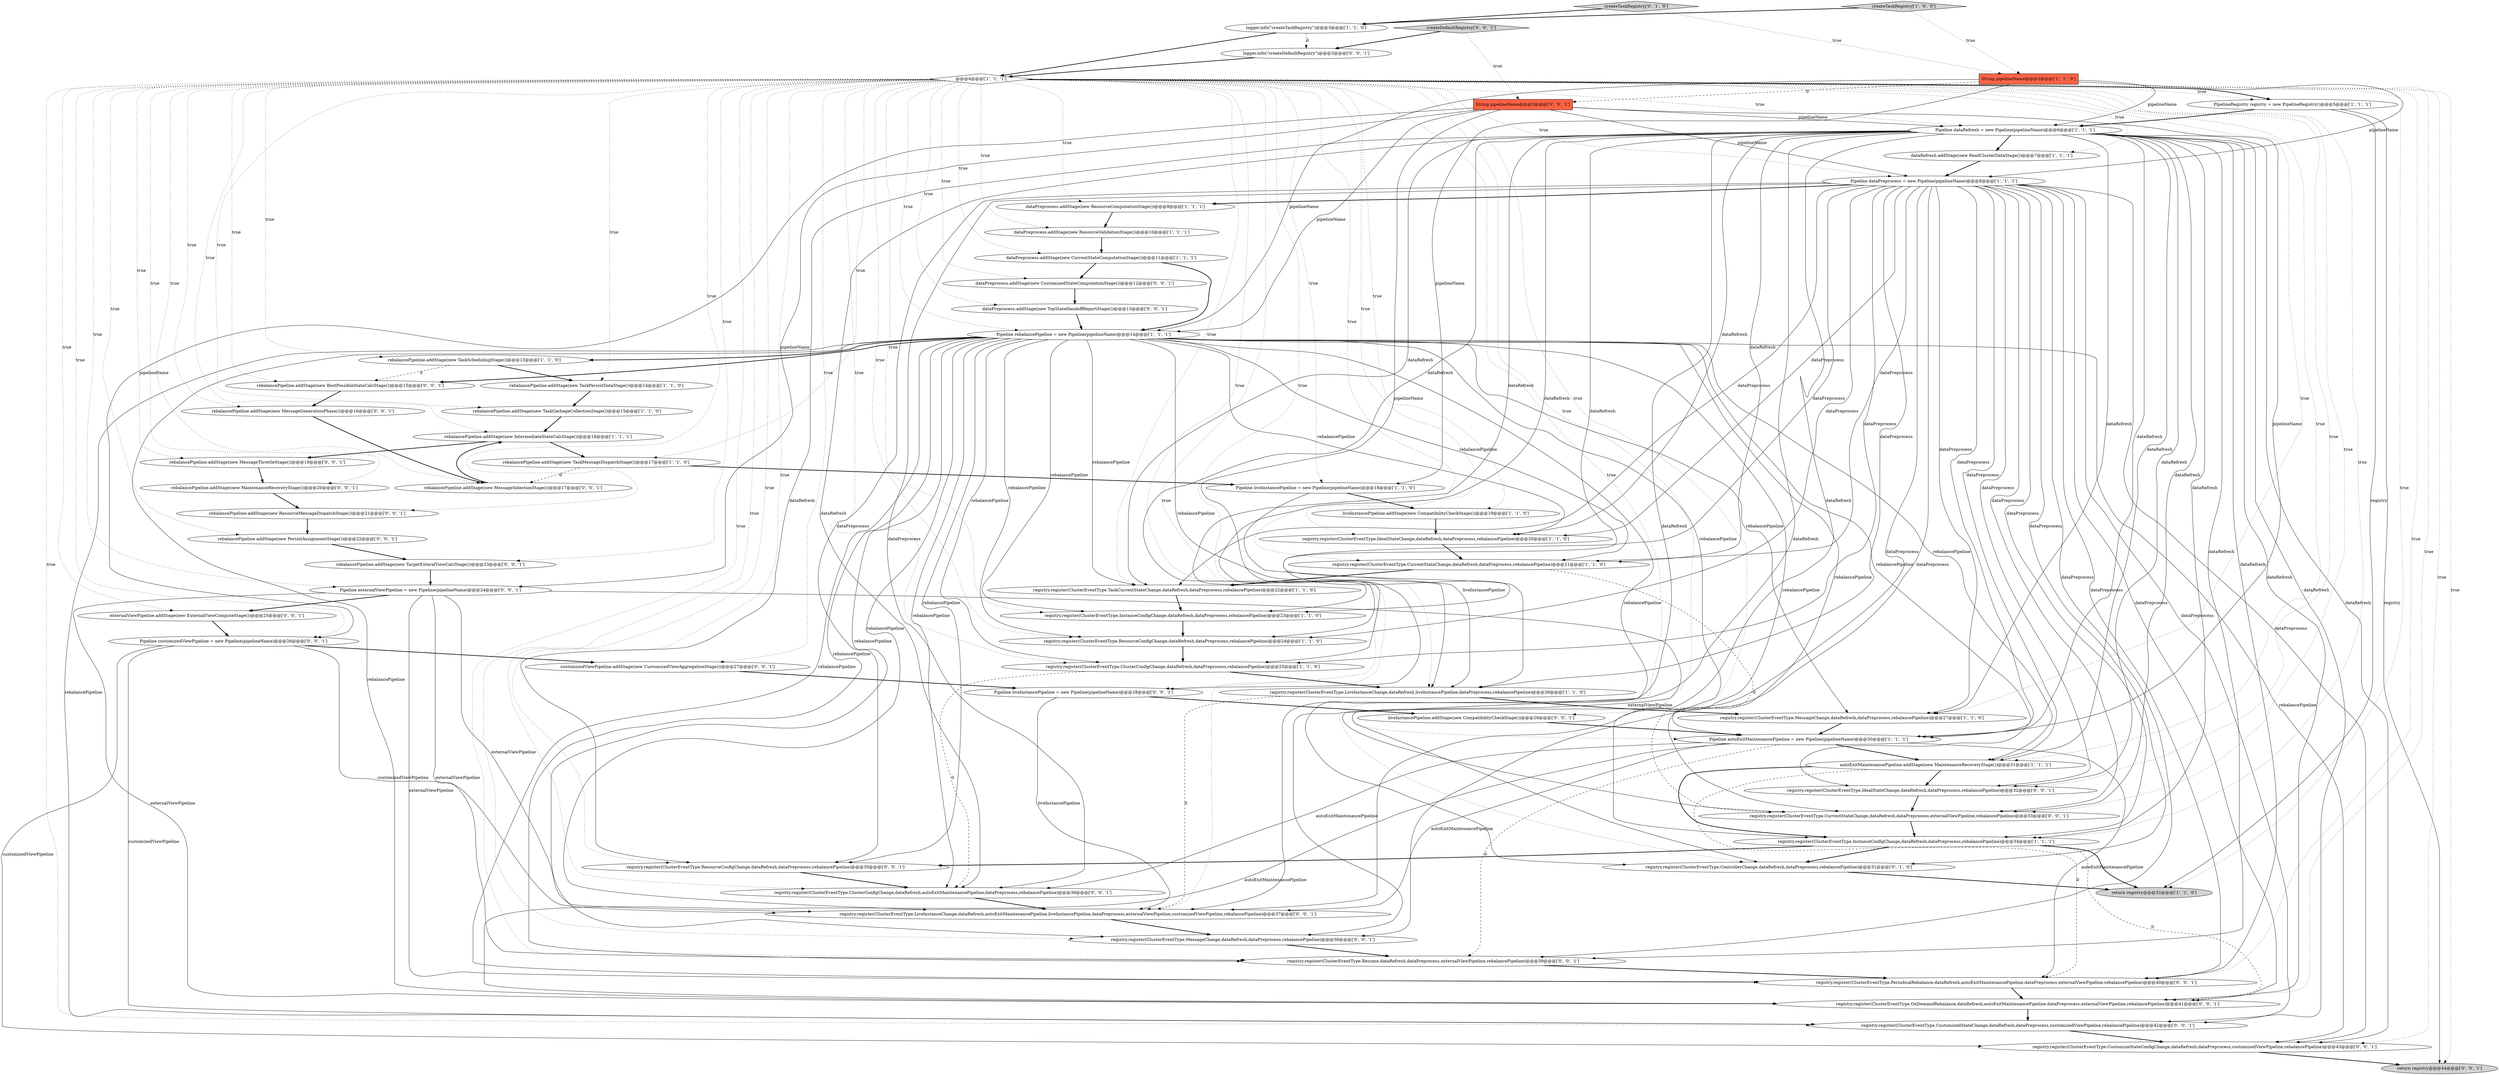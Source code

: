 digraph {
19 [style = filled, label = "registry.register(ClusterEventType.LiveInstanceChange,dataRefresh,liveInstancePipeline,dataPreprocess,rebalancePipeline)@@@26@@@['1', '1', '0']", fillcolor = white, shape = ellipse image = "AAA0AAABBB1BBB"];
13 [style = filled, label = "createTaskRegistry['1', '0', '0']", fillcolor = lightgray, shape = diamond image = "AAA0AAABBB1BBB"];
33 [style = filled, label = "rebalancePipeline.addStage(new PersistAssignmentStage())@@@22@@@['0', '0', '1']", fillcolor = white, shape = ellipse image = "AAA0AAABBB3BBB"];
61 [style = filled, label = "Pipeline customizedViewPipeline = new Pipeline(pipelineName)@@@26@@@['0', '0', '1']", fillcolor = white, shape = ellipse image = "AAA0AAABBB3BBB"];
62 [style = filled, label = "registry.register(ClusterEventType.PeriodicalRebalance,dataRefresh,autoExitMaintenancePipeline,dataPreprocess,externalViewPipeline,rebalancePipeline)@@@40@@@['0', '0', '1']", fillcolor = white, shape = ellipse image = "AAA0AAABBB3BBB"];
59 [style = filled, label = "registry.register(ClusterEventType.CustomizeStateConfigChange,dataRefresh,dataPreprocess,customizedViewPipeline,rebalancePipeline)@@@43@@@['0', '0', '1']", fillcolor = white, shape = ellipse image = "AAA0AAABBB3BBB"];
42 [style = filled, label = "rebalancePipeline.addStage(new TargetExteralViewCalcStage())@@@23@@@['0', '0', '1']", fillcolor = white, shape = ellipse image = "AAA0AAABBB3BBB"];
14 [style = filled, label = "liveInstancePipeline.addStage(new CompatibilityCheckStage())@@@19@@@['1', '1', '0']", fillcolor = white, shape = ellipse image = "AAA0AAABBB1BBB"];
15 [style = filled, label = "Pipeline liveInstancePipeline = new Pipeline(pipelineName)@@@18@@@['1', '1', '0']", fillcolor = white, shape = ellipse image = "AAA0AAABBB1BBB"];
51 [style = filled, label = "logger.info(\"createDefaultRegistry\")@@@3@@@['0', '0', '1']", fillcolor = white, shape = ellipse image = "AAA0AAABBB3BBB"];
54 [style = filled, label = "liveInstancePipeline.addStage(new CompatibilityCheckStage())@@@29@@@['0', '0', '1']", fillcolor = white, shape = ellipse image = "AAA0AAABBB3BBB"];
41 [style = filled, label = "dataPreprocess.addStage(new TopStateHandoffReportStage())@@@13@@@['0', '0', '1']", fillcolor = white, shape = ellipse image = "AAA0AAABBB3BBB"];
25 [style = filled, label = "PipelineRegistry registry = new PipelineRegistry()@@@5@@@['1', '1', '1']", fillcolor = white, shape = ellipse image = "AAA0AAABBB1BBB"];
18 [style = filled, label = "@@@4@@@['1', '1', '1']", fillcolor = white, shape = diamond image = "AAA0AAABBB1BBB"];
2 [style = filled, label = "Pipeline dataPreprocess = new Pipeline(pipelineName)@@@8@@@['1', '1', '1']", fillcolor = white, shape = ellipse image = "AAA0AAABBB1BBB"];
32 [style = filled, label = "createTaskRegistry['0', '1', '0']", fillcolor = lightgray, shape = diamond image = "AAA0AAABBB2BBB"];
22 [style = filled, label = "Pipeline autoExitMaintenancePipeline = new Pipeline(pipelineName)@@@30@@@['1', '1', '1']", fillcolor = white, shape = ellipse image = "AAA0AAABBB1BBB"];
35 [style = filled, label = "externalViewPipeline.addStage(new ExternalViewComputeStage())@@@25@@@['0', '0', '1']", fillcolor = white, shape = ellipse image = "AAA0AAABBB3BBB"];
55 [style = filled, label = "registry.register(ClusterEventType.ResourceConfigChange,dataRefresh,dataPreprocess,rebalancePipeline)@@@35@@@['0', '0', '1']", fillcolor = white, shape = ellipse image = "AAA0AAABBB3BBB"];
58 [style = filled, label = "registry.register(ClusterEventType.OnDemandRebalance,dataRefresh,autoExitMaintenancePipeline,dataPreprocess,externalViewPipeline,rebalancePipeline)@@@41@@@['0', '0', '1']", fillcolor = white, shape = ellipse image = "AAA0AAABBB3BBB"];
17 [style = filled, label = "autoExitMaintenancePipeline.addStage(new MaintenanceRecoveryStage())@@@31@@@['1', '1', '1']", fillcolor = white, shape = ellipse image = "AAA0AAABBB1BBB"];
38 [style = filled, label = "rebalancePipeline.addStage(new MessageThrottleStage())@@@19@@@['0', '0', '1']", fillcolor = white, shape = ellipse image = "AAA0AAABBB3BBB"];
52 [style = filled, label = "Pipeline liveInstancePipeline = new Pipeline(pipelineName)@@@28@@@['0', '0', '1']", fillcolor = white, shape = ellipse image = "AAA0AAABBB3BBB"];
43 [style = filled, label = "createDefaultRegistry['0', '0', '1']", fillcolor = lightgray, shape = diamond image = "AAA0AAABBB3BBB"];
45 [style = filled, label = "rebalancePipeline.addStage(new MessageGenerationPhase())@@@16@@@['0', '0', '1']", fillcolor = white, shape = ellipse image = "AAA0AAABBB3BBB"];
12 [style = filled, label = "rebalancePipeline.addStage(new TaskSchedulingStage())@@@13@@@['1', '1', '0']", fillcolor = white, shape = ellipse image = "AAA0AAABBB1BBB"];
11 [style = filled, label = "registry.register(ClusterEventType.InstanceConfigChange,dataRefresh,dataPreprocess,rebalancePipeline)@@@34@@@['1', '1', '1']", fillcolor = white, shape = ellipse image = "AAA0AAABBB1BBB"];
30 [style = filled, label = "rebalancePipeline.addStage(new IntermediateStateCalcStage())@@@18@@@['1', '1', '1']", fillcolor = white, shape = ellipse image = "AAA0AAABBB1BBB"];
44 [style = filled, label = "customizedViewPipeline.addStage(new CustomizedViewAggregationStage())@@@27@@@['0', '0', '1']", fillcolor = white, shape = ellipse image = "AAA0AAABBB3BBB"];
26 [style = filled, label = "registry.register(ClusterEventType.InstanceConfigChange,dataRefresh,dataPreprocess,rebalancePipeline)@@@23@@@['1', '1', '0']", fillcolor = white, shape = ellipse image = "AAA0AAABBB1BBB"];
21 [style = filled, label = "rebalancePipeline.addStage(new TaskGarbageCollectionStage())@@@15@@@['1', '1', '0']", fillcolor = white, shape = ellipse image = "AAA0AAABBB1BBB"];
7 [style = filled, label = "return registry@@@32@@@['1', '1', '0']", fillcolor = lightgray, shape = ellipse image = "AAA0AAABBB1BBB"];
5 [style = filled, label = "dataPreprocess.addStage(new ResourceValidationStage())@@@10@@@['1', '1', '1']", fillcolor = white, shape = ellipse image = "AAA0AAABBB1BBB"];
28 [style = filled, label = "dataPreprocess.addStage(new CurrentStateComputationStage())@@@11@@@['1', '1', '1']", fillcolor = white, shape = ellipse image = "AAA0AAABBB1BBB"];
3 [style = filled, label = "String pipelineName@@@2@@@['1', '1', '0']", fillcolor = tomato, shape = box image = "AAA0AAABBB1BBB"];
20 [style = filled, label = "rebalancePipeline.addStage(new TaskPersistDataStage())@@@14@@@['1', '1', '0']", fillcolor = white, shape = ellipse image = "AAA0AAABBB1BBB"];
31 [style = filled, label = "registry.register(ClusterEventType.ControllerChange,dataRefresh,dataPreprocess,rebalancePipeline)@@@31@@@['0', '1', '0']", fillcolor = white, shape = ellipse image = "AAA1AAABBB2BBB"];
56 [style = filled, label = "registry.register(ClusterEventType.CustomizedStateChange,dataRefresh,dataPreprocess,customizedViewPipeline,rebalancePipeline)@@@42@@@['0', '0', '1']", fillcolor = white, shape = ellipse image = "AAA0AAABBB3BBB"];
50 [style = filled, label = "registry.register(ClusterEventType.Resume,dataRefresh,dataPreprocess,externalViewPipeline,rebalancePipeline)@@@39@@@['0', '0', '1']", fillcolor = white, shape = ellipse image = "AAA0AAABBB3BBB"];
63 [style = filled, label = "String pipelineName@@@2@@@['0', '0', '1']", fillcolor = tomato, shape = box image = "AAA0AAABBB3BBB"];
34 [style = filled, label = "registry.register(ClusterEventType.LiveInstanceChange,dataRefresh,autoExitMaintenancePipeline,liveInstancePipeline,dataPreprocess,externalViewPipeline,customizedViewPipeline,rebalancePipeline)@@@37@@@['0', '0', '1']", fillcolor = white, shape = ellipse image = "AAA0AAABBB3BBB"];
29 [style = filled, label = "Pipeline rebalancePipeline = new Pipeline(pipelineName)@@@14@@@['1', '1', '1']", fillcolor = white, shape = ellipse image = "AAA0AAABBB1BBB"];
48 [style = filled, label = "registry.register(ClusterEventType.IdealStateChange,dataRefresh,dataPreprocess,rebalancePipeline)@@@32@@@['0', '0', '1']", fillcolor = white, shape = ellipse image = "AAA0AAABBB3BBB"];
37 [style = filled, label = "rebalancePipeline.addStage(new MessageSelectionStage())@@@17@@@['0', '0', '1']", fillcolor = white, shape = ellipse image = "AAA0AAABBB3BBB"];
47 [style = filled, label = "rebalancePipeline.addStage(new BestPossibleStateCalcStage())@@@15@@@['0', '0', '1']", fillcolor = white, shape = ellipse image = "AAA0AAABBB3BBB"];
8 [style = filled, label = "Pipeline dataRefresh = new Pipeline(pipelineName)@@@6@@@['1', '1', '1']", fillcolor = white, shape = ellipse image = "AAA0AAABBB1BBB"];
16 [style = filled, label = "registry.register(ClusterEventType.IdealStateChange,dataRefresh,dataPreprocess,rebalancePipeline)@@@20@@@['1', '1', '0']", fillcolor = white, shape = ellipse image = "AAA0AAABBB1BBB"];
60 [style = filled, label = "rebalancePipeline.addStage(new MaintenanceRecoveryStage())@@@20@@@['0', '0', '1']", fillcolor = white, shape = ellipse image = "AAA0AAABBB3BBB"];
36 [style = filled, label = "rebalancePipeline.addStage(new ResourceMessageDispatchStage())@@@21@@@['0', '0', '1']", fillcolor = white, shape = ellipse image = "AAA0AAABBB3BBB"];
9 [style = filled, label = "registry.register(ClusterEventType.CurrentStateChange,dataRefresh,dataPreprocess,rebalancePipeline)@@@21@@@['1', '1', '0']", fillcolor = white, shape = ellipse image = "AAA0AAABBB1BBB"];
46 [style = filled, label = "registry.register(ClusterEventType.CurrentStateChange,dataRefresh,dataPreprocess,externalViewPipeline,rebalancePipeline)@@@33@@@['0', '0', '1']", fillcolor = white, shape = ellipse image = "AAA0AAABBB3BBB"];
4 [style = filled, label = "registry.register(ClusterEventType.MessageChange,dataRefresh,dataPreprocess,rebalancePipeline)@@@27@@@['1', '1', '0']", fillcolor = white, shape = ellipse image = "AAA0AAABBB1BBB"];
6 [style = filled, label = "registry.register(ClusterEventType.ResourceConfigChange,dataRefresh,dataPreprocess,rebalancePipeline)@@@24@@@['1', '1', '0']", fillcolor = white, shape = ellipse image = "AAA0AAABBB1BBB"];
0 [style = filled, label = "registry.register(ClusterEventType.ClusterConfigChange,dataRefresh,dataPreprocess,rebalancePipeline)@@@25@@@['1', '1', '0']", fillcolor = white, shape = ellipse image = "AAA0AAABBB1BBB"];
24 [style = filled, label = "rebalancePipeline.addStage(new TaskMessageDispatchStage())@@@17@@@['1', '1', '0']", fillcolor = white, shape = ellipse image = "AAA0AAABBB1BBB"];
49 [style = filled, label = "return registry@@@44@@@['0', '0', '1']", fillcolor = lightgray, shape = ellipse image = "AAA0AAABBB3BBB"];
1 [style = filled, label = "dataRefresh.addStage(new ReadClusterDataStage())@@@7@@@['1', '1', '1']", fillcolor = white, shape = ellipse image = "AAA0AAABBB1BBB"];
23 [style = filled, label = "logger.info(\"createTaskRegistry\")@@@3@@@['1', '1', '0']", fillcolor = white, shape = ellipse image = "AAA0AAABBB1BBB"];
53 [style = filled, label = "dataPreprocess.addStage(new CustomizedStateComputationStage())@@@12@@@['0', '0', '1']", fillcolor = white, shape = ellipse image = "AAA0AAABBB3BBB"];
10 [style = filled, label = "dataPreprocess.addStage(new ResourceComputationStage())@@@9@@@['1', '1', '1']", fillcolor = white, shape = ellipse image = "AAA0AAABBB1BBB"];
27 [style = filled, label = "registry.register(ClusterEventType.TaskCurrentStateChange,dataRefresh,dataPreprocess,rebalancePipeline)@@@22@@@['1', '1', '0']", fillcolor = white, shape = ellipse image = "AAA0AAABBB1BBB"];
40 [style = filled, label = "registry.register(ClusterEventType.ClusterConfigChange,dataRefresh,autoExitMaintenancePipeline,dataPreprocess,rebalancePipeline)@@@36@@@['0', '0', '1']", fillcolor = white, shape = ellipse image = "AAA0AAABBB3BBB"];
57 [style = filled, label = "Pipeline externalViewPipeline = new Pipeline(pipelineName)@@@24@@@['0', '0', '1']", fillcolor = white, shape = ellipse image = "AAA0AAABBB3BBB"];
39 [style = filled, label = "registry.register(ClusterEventType.MessageChange,dataRefresh,dataPreprocess,rebalancePipeline)@@@38@@@['0', '0', '1']", fillcolor = white, shape = ellipse image = "AAA0AAABBB3BBB"];
32->23 [style = bold, label=""];
18->45 [style = dotted, label="true"];
18->48 [style = dotted, label="true"];
8->16 [style = solid, label="dataRefresh"];
11->55 [style = bold, label=""];
18->56 [style = dotted, label="true"];
18->37 [style = dotted, label="true"];
18->60 [style = dotted, label="true"];
57->35 [style = bold, label=""];
18->54 [style = dotted, label="true"];
29->58 [style = solid, label="rebalancePipeline"];
18->55 [style = dotted, label="true"];
59->49 [style = bold, label=""];
29->46 [style = solid, label="rebalancePipeline"];
57->46 [style = solid, label="externalViewPipeline"];
29->26 [style = solid, label="rebalancePipeline"];
29->19 [style = solid, label="rebalancePipeline"];
51->18 [style = bold, label=""];
30->38 [style = bold, label=""];
22->40 [style = solid, label="autoExitMaintenancePipeline"];
2->10 [style = bold, label=""];
4->22 [style = bold, label=""];
15->19 [style = solid, label="liveInstancePipeline"];
61->34 [style = solid, label="customizedViewPipeline"];
18->62 [style = dotted, label="true"];
2->59 [style = solid, label="dataPreprocess"];
18->11 [style = dotted, label="true"];
18->14 [style = dotted, label="true"];
22->58 [style = solid, label="autoExitMaintenancePipeline"];
8->9 [style = solid, label="dataRefresh"];
8->48 [style = solid, label="dataRefresh"];
37->30 [style = bold, label=""];
29->40 [style = solid, label="rebalancePipeline"];
29->34 [style = solid, label="rebalancePipeline"];
18->7 [style = dotted, label="true"];
8->6 [style = solid, label="dataRefresh"];
18->30 [style = dotted, label="true"];
18->24 [style = dotted, label="true"];
55->40 [style = bold, label=""];
38->60 [style = bold, label=""];
63->52 [style = solid, label="pipelineName"];
2->48 [style = solid, label="dataPreprocess"];
29->59 [style = solid, label="rebalancePipeline"];
18->10 [style = dotted, label="true"];
57->58 [style = solid, label="externalViewPipeline"];
29->12 [style = bold, label=""];
18->44 [style = dotted, label="true"];
2->9 [style = solid, label="dataPreprocess"];
29->17 [style = solid, label="rebalancePipeline"];
29->31 [style = solid, label="rebalancePipeline"];
5->28 [style = bold, label=""];
25->7 [style = solid, label="registry"];
2->22 [style = solid, label="dataPreprocess"];
63->61 [style = solid, label="pipelineName"];
47->45 [style = bold, label=""];
1->2 [style = bold, label=""];
10->5 [style = bold, label=""];
2->0 [style = solid, label="dataPreprocess"];
28->29 [style = bold, label=""];
18->39 [style = dotted, label="true"];
63->29 [style = solid, label="pipelineName"];
2->40 [style = solid, label="dataPreprocess"];
29->9 [style = solid, label="rebalancePipeline"];
18->20 [style = dotted, label="true"];
2->4 [style = solid, label="dataPreprocess"];
29->0 [style = solid, label="rebalancePipeline"];
3->15 [style = solid, label="pipelineName"];
11->31 [style = bold, label=""];
57->50 [style = solid, label="externalViewPipeline"];
9->27 [style = bold, label=""];
18->33 [style = dotted, label="true"];
18->49 [style = dotted, label="true"];
8->22 [style = solid, label="dataRefresh"];
39->50 [style = bold, label=""];
29->22 [style = solid, label="rebalancePipeline"];
18->8 [style = dotted, label="true"];
18->29 [style = dotted, label="true"];
61->56 [style = solid, label="customizedViewPipeline"];
58->56 [style = bold, label=""];
0->19 [style = bold, label=""];
22->17 [style = bold, label=""];
2->16 [style = solid, label="dataPreprocess"];
18->59 [style = dotted, label="true"];
11->58 [style = dashed, label="0"];
18->41 [style = dotted, label="true"];
61->59 [style = solid, label="customizedViewPipeline"];
18->57 [style = dotted, label="true"];
8->56 [style = solid, label="dataRefresh"];
18->17 [style = dotted, label="true"];
3->29 [style = solid, label="pipelineName"];
18->21 [style = dotted, label="true"];
9->46 [style = dashed, label="0"];
63->57 [style = solid, label="pipelineName"];
35->61 [style = bold, label=""];
27->26 [style = bold, label=""];
8->19 [style = solid, label="dataRefresh"];
12->20 [style = bold, label=""];
18->19 [style = dotted, label="true"];
13->3 [style = dotted, label="true"];
17->11 [style = bold, label=""];
2->39 [style = solid, label="dataPreprocess"];
8->11 [style = solid, label="dataRefresh"];
23->18 [style = bold, label=""];
34->39 [style = bold, label=""];
3->63 [style = dashed, label="0"];
2->46 [style = solid, label="dataPreprocess"];
2->34 [style = solid, label="dataPreprocess"];
24->37 [style = dashed, label="0"];
18->9 [style = dotted, label="true"];
8->50 [style = solid, label="dataRefresh"];
57->34 [style = solid, label="externalViewPipeline"];
17->48 [style = bold, label=""];
44->52 [style = bold, label=""];
29->56 [style = solid, label="rebalancePipeline"];
29->39 [style = solid, label="rebalancePipeline"];
61->44 [style = bold, label=""];
29->55 [style = solid, label="rebalancePipeline"];
8->58 [style = solid, label="dataRefresh"];
18->34 [style = dotted, label="true"];
14->16 [style = bold, label=""];
8->55 [style = solid, label="dataRefresh"];
43->51 [style = bold, label=""];
2->58 [style = solid, label="dataPreprocess"];
29->50 [style = solid, label="rebalancePipeline"];
57->62 [style = solid, label="externalViewPipeline"];
13->23 [style = bold, label=""];
6->0 [style = bold, label=""];
63->8 [style = solid, label="pipelineName"];
50->62 [style = bold, label=""];
21->30 [style = bold, label=""];
22->34 [style = solid, label="autoExitMaintenancePipeline"];
32->3 [style = dotted, label="true"];
29->16 [style = solid, label="rebalancePipeline"];
29->6 [style = solid, label="rebalancePipeline"];
54->22 [style = bold, label=""];
18->35 [style = dotted, label="true"];
18->58 [style = dotted, label="true"];
46->11 [style = bold, label=""];
17->62 [style = dashed, label="0"];
8->39 [style = solid, label="dataRefresh"];
2->50 [style = solid, label="dataPreprocess"];
8->1 [style = bold, label=""];
18->6 [style = dotted, label="true"];
3->8 [style = solid, label="pipelineName"];
29->47 [style = bold, label=""];
18->4 [style = dotted, label="true"];
15->14 [style = bold, label=""];
2->6 [style = solid, label="dataPreprocess"];
2->11 [style = solid, label="dataPreprocess"];
2->26 [style = solid, label="dataPreprocess"];
2->55 [style = solid, label="dataPreprocess"];
40->34 [style = bold, label=""];
18->28 [style = dotted, label="true"];
18->0 [style = dotted, label="true"];
19->4 [style = bold, label=""];
36->33 [style = bold, label=""];
18->25 [style = dotted, label="true"];
8->31 [style = solid, label="dataRefresh"];
29->62 [style = solid, label="rebalancePipeline"];
42->57 [style = bold, label=""];
8->27 [style = solid, label="dataRefresh"];
16->9 [style = bold, label=""];
18->2 [style = dotted, label="true"];
23->51 [style = dashed, label="0"];
8->4 [style = solid, label="dataRefresh"];
53->41 [style = bold, label=""];
52->34 [style = solid, label="liveInstancePipeline"];
29->48 [style = solid, label="rebalancePipeline"];
18->26 [style = dotted, label="true"];
18->22 [style = dotted, label="true"];
0->40 [style = dashed, label="0"];
25->49 [style = solid, label="registry"];
18->36 [style = dotted, label="true"];
18->50 [style = dotted, label="true"];
2->17 [style = solid, label="dataPreprocess"];
28->53 [style = bold, label=""];
29->4 [style = solid, label="rebalancePipeline"];
8->62 [style = solid, label="dataRefresh"];
26->6 [style = bold, label=""];
19->34 [style = dashed, label="0"];
18->15 [style = dotted, label="true"];
2->19 [style = solid, label="dataPreprocess"];
18->53 [style = dotted, label="true"];
8->17 [style = solid, label="dataRefresh"];
29->11 [style = solid, label="rebalancePipeline"];
18->1 [style = dotted, label="true"];
18->46 [style = dotted, label="true"];
2->27 [style = solid, label="dataPreprocess"];
18->31 [style = dotted, label="true"];
22->50 [style = dashed, label="0"];
18->5 [style = dotted, label="true"];
24->15 [style = bold, label=""];
2->62 [style = solid, label="dataPreprocess"];
18->25 [style = bold, label=""];
18->52 [style = dotted, label="true"];
18->42 [style = dotted, label="true"];
18->12 [style = dotted, label="true"];
52->54 [style = bold, label=""];
18->47 [style = dotted, label="true"];
43->63 [style = dotted, label="true"];
22->62 [style = solid, label="autoExitMaintenancePipeline"];
11->7 [style = bold, label=""];
12->47 [style = dashed, label="0"];
18->16 [style = dotted, label="true"];
20->21 [style = bold, label=""];
2->56 [style = solid, label="dataPreprocess"];
60->36 [style = bold, label=""];
41->29 [style = bold, label=""];
18->27 [style = dotted, label="true"];
3->2 [style = solid, label="pipelineName"];
56->59 [style = bold, label=""];
2->31 [style = solid, label="dataPreprocess"];
8->40 [style = solid, label="dataRefresh"];
48->46 [style = bold, label=""];
63->22 [style = solid, label="pipelineName"];
29->27 [style = solid, label="rebalancePipeline"];
8->0 [style = solid, label="dataRefresh"];
25->8 [style = bold, label=""];
18->38 [style = dotted, label="true"];
45->37 [style = bold, label=""];
63->2 [style = solid, label="pipelineName"];
18->61 [style = dotted, label="true"];
18->40 [style = dotted, label="true"];
8->26 [style = solid, label="dataRefresh"];
8->46 [style = solid, label="dataRefresh"];
30->24 [style = bold, label=""];
62->58 [style = bold, label=""];
31->7 [style = bold, label=""];
8->59 [style = solid, label="dataRefresh"];
33->42 [style = bold, label=""];
8->34 [style = solid, label="dataRefresh"];
}
